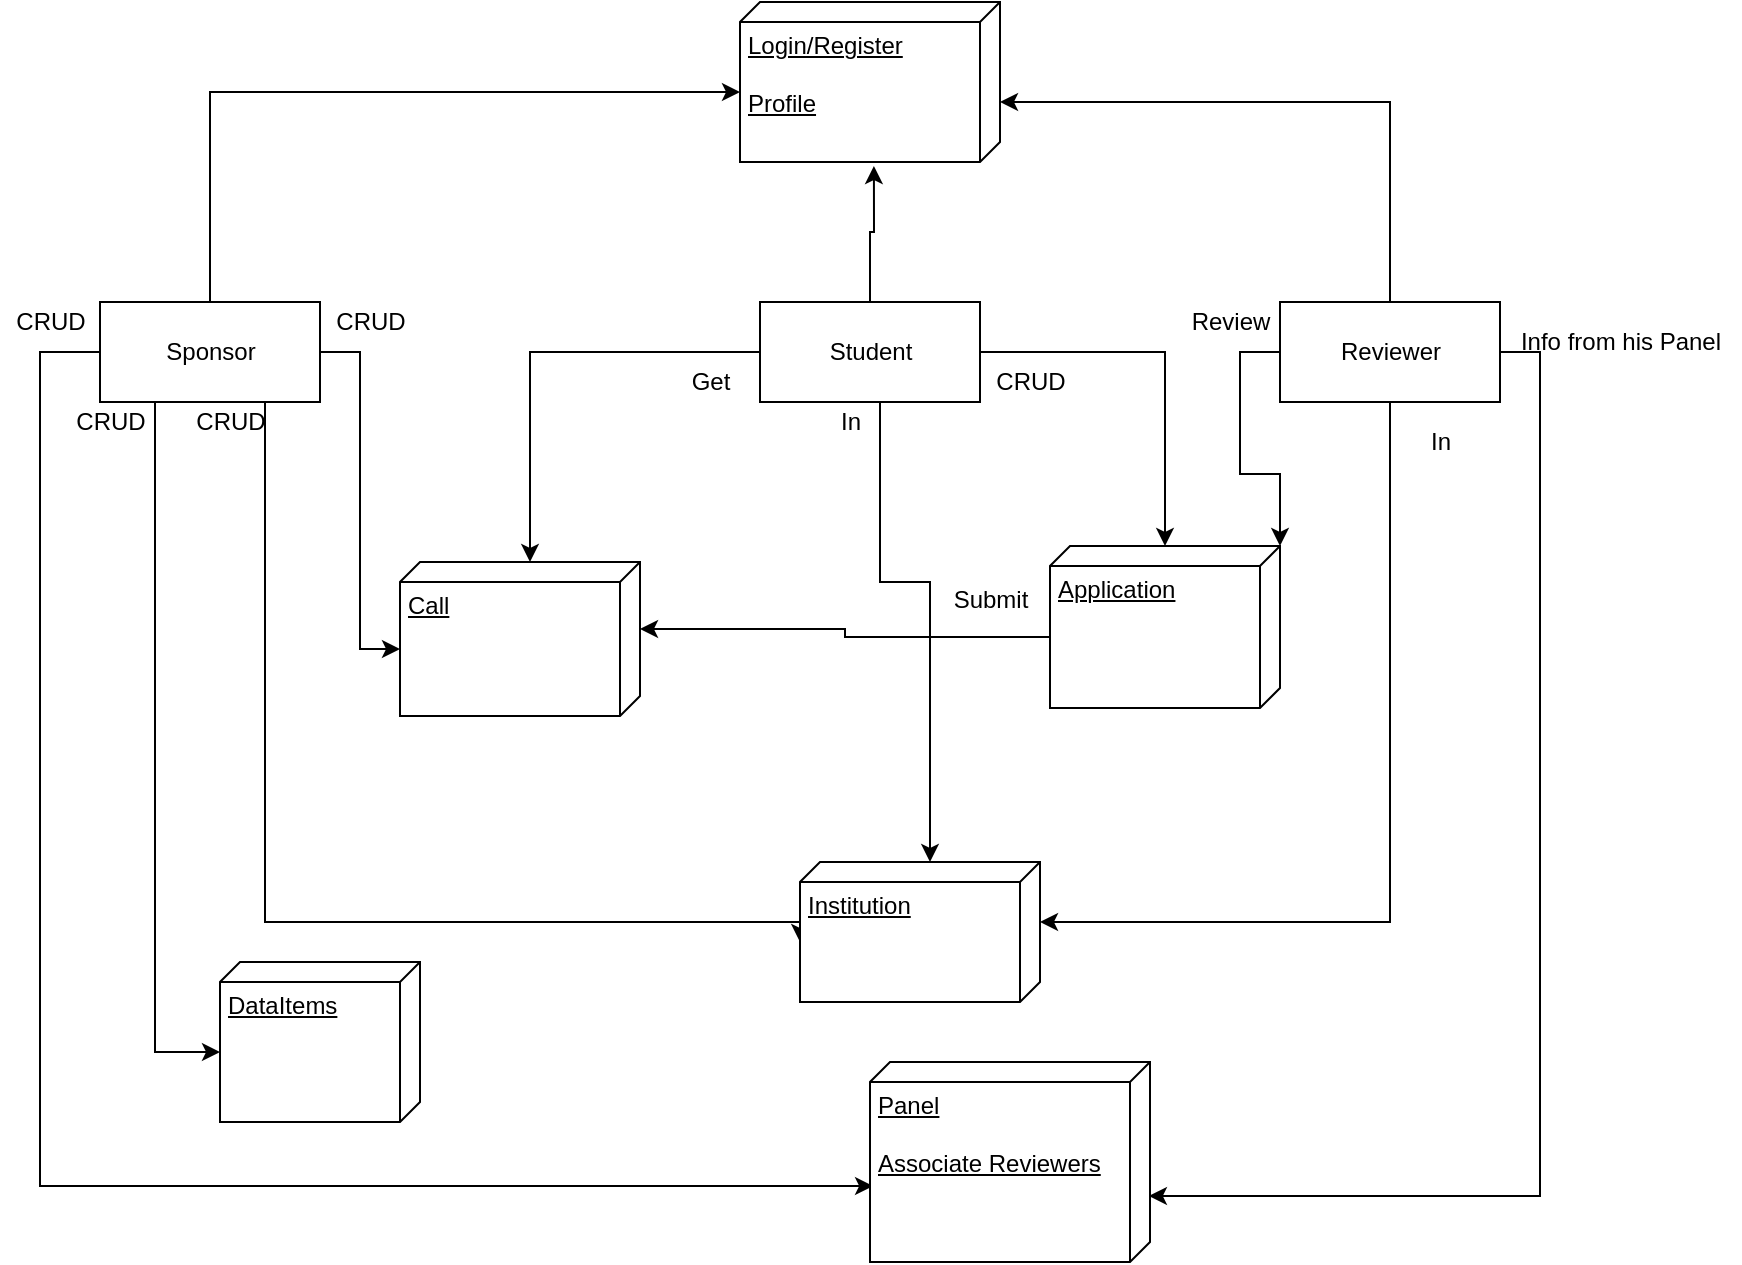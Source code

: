 <mxfile version="13.9.8" type="device"><diagram name="Page-1" id="e7e014a7-5840-1c2e-5031-d8a46d1fe8dd"><mxGraphModel dx="1422" dy="762" grid="1" gridSize="10" guides="1" tooltips="1" connect="1" arrows="1" fold="1" page="1" pageScale="1" pageWidth="1169" pageHeight="826" background="#ffffff" math="0" shadow="0"><root><mxCell id="0"/><mxCell id="1" parent="0"/><mxCell id="QLsMvcWODWIZXysSxIDc-54" style="edgeStyle=orthogonalEdgeStyle;rounded=0;orthogonalLoop=1;jettySize=auto;html=1;exitX=1;exitY=0.5;exitDx=0;exitDy=0;entryX=0;entryY=0;entryDx=43.5;entryDy=120;entryPerimeter=0;" edge="1" parent="1" source="QLsMvcWODWIZXysSxIDc-42" target="QLsMvcWODWIZXysSxIDc-48"><mxGeometry relative="1" as="geometry"/></mxCell><mxCell id="QLsMvcWODWIZXysSxIDc-64" style="edgeStyle=orthogonalEdgeStyle;rounded=0;orthogonalLoop=1;jettySize=auto;html=1;exitX=0.5;exitY=0;exitDx=0;exitDy=0;entryX=0;entryY=0;entryDx=45;entryDy=130;entryPerimeter=0;" edge="1" parent="1" source="QLsMvcWODWIZXysSxIDc-42" target="QLsMvcWODWIZXysSxIDc-62"><mxGeometry relative="1" as="geometry"/></mxCell><mxCell id="QLsMvcWODWIZXysSxIDc-67" style="edgeStyle=orthogonalEdgeStyle;rounded=0;orthogonalLoop=1;jettySize=auto;html=1;exitX=0;exitY=0.5;exitDx=0;exitDy=0;entryX=0.62;entryY=0.989;entryDx=0;entryDy=0;entryPerimeter=0;" edge="1" parent="1" source="QLsMvcWODWIZXysSxIDc-42" target="QLsMvcWODWIZXysSxIDc-66"><mxGeometry relative="1" as="geometry"><Array as="points"><mxPoint x="140" y="235"/><mxPoint x="140" y="652"/></Array></mxGeometry></mxCell><mxCell id="QLsMvcWODWIZXysSxIDc-72" style="edgeStyle=orthogonalEdgeStyle;rounded=0;orthogonalLoop=1;jettySize=auto;html=1;exitX=0.25;exitY=1;exitDx=0;exitDy=0;entryX=0;entryY=0;entryDx=45;entryDy=100;entryPerimeter=0;" edge="1" parent="1" source="QLsMvcWODWIZXysSxIDc-42" target="QLsMvcWODWIZXysSxIDc-71"><mxGeometry relative="1" as="geometry"/></mxCell><mxCell id="QLsMvcWODWIZXysSxIDc-82" style="edgeStyle=orthogonalEdgeStyle;rounded=0;orthogonalLoop=1;jettySize=auto;html=1;exitX=0.75;exitY=1;exitDx=0;exitDy=0;entryX=0;entryY=0;entryDx=40;entryDy=120;entryPerimeter=0;" edge="1" parent="1" source="QLsMvcWODWIZXysSxIDc-42" target="QLsMvcWODWIZXysSxIDc-74"><mxGeometry relative="1" as="geometry"><Array as="points"><mxPoint x="253" y="520"/><mxPoint x="520" y="520"/></Array></mxGeometry></mxCell><mxCell id="QLsMvcWODWIZXysSxIDc-42" value="Sponsor" style="html=1;" vertex="1" parent="1"><mxGeometry x="170" y="210" width="110" height="50" as="geometry"/></mxCell><mxCell id="QLsMvcWODWIZXysSxIDc-51" style="edgeStyle=orthogonalEdgeStyle;rounded=0;orthogonalLoop=1;jettySize=auto;html=1;exitX=0;exitY=0.5;exitDx=0;exitDy=0;entryX=0;entryY=0;entryDx=0;entryDy=55;entryPerimeter=0;" edge="1" parent="1" source="QLsMvcWODWIZXysSxIDc-43" target="QLsMvcWODWIZXysSxIDc-48"><mxGeometry relative="1" as="geometry"/></mxCell><mxCell id="QLsMvcWODWIZXysSxIDc-56" style="edgeStyle=orthogonalEdgeStyle;rounded=0;orthogonalLoop=1;jettySize=auto;html=1;exitX=1;exitY=0.5;exitDx=0;exitDy=0;" edge="1" parent="1" source="QLsMvcWODWIZXysSxIDc-43" target="QLsMvcWODWIZXysSxIDc-55"><mxGeometry relative="1" as="geometry"/></mxCell><mxCell id="QLsMvcWODWIZXysSxIDc-63" style="edgeStyle=orthogonalEdgeStyle;rounded=0;orthogonalLoop=1;jettySize=auto;html=1;exitX=0.5;exitY=0;exitDx=0;exitDy=0;entryX=1.025;entryY=0.485;entryDx=0;entryDy=0;entryPerimeter=0;" edge="1" parent="1" source="QLsMvcWODWIZXysSxIDc-43" target="QLsMvcWODWIZXysSxIDc-62"><mxGeometry relative="1" as="geometry"/></mxCell><mxCell id="QLsMvcWODWIZXysSxIDc-77" style="edgeStyle=orthogonalEdgeStyle;rounded=0;orthogonalLoop=1;jettySize=auto;html=1;exitX=0.5;exitY=1;exitDx=0;exitDy=0;entryX=0;entryY=0;entryDx=0;entryDy=55;entryPerimeter=0;" edge="1" parent="1" source="QLsMvcWODWIZXysSxIDc-43" target="QLsMvcWODWIZXysSxIDc-74"><mxGeometry relative="1" as="geometry"><Array as="points"><mxPoint x="560" y="260"/><mxPoint x="560" y="350"/><mxPoint x="585" y="350"/></Array></mxGeometry></mxCell><mxCell id="QLsMvcWODWIZXysSxIDc-43" value="Student" style="html=1;" vertex="1" parent="1"><mxGeometry x="500" y="210" width="110" height="50" as="geometry"/></mxCell><mxCell id="QLsMvcWODWIZXysSxIDc-60" style="edgeStyle=orthogonalEdgeStyle;rounded=0;orthogonalLoop=1;jettySize=auto;html=1;exitX=0;exitY=0.5;exitDx=0;exitDy=0;entryX=0;entryY=0;entryDx=0;entryDy=0;entryPerimeter=0;" edge="1" parent="1" source="QLsMvcWODWIZXysSxIDc-44" target="QLsMvcWODWIZXysSxIDc-55"><mxGeometry relative="1" as="geometry"/></mxCell><mxCell id="QLsMvcWODWIZXysSxIDc-65" style="edgeStyle=orthogonalEdgeStyle;rounded=0;orthogonalLoop=1;jettySize=auto;html=1;exitX=0.5;exitY=0;exitDx=0;exitDy=0;entryX=0.625;entryY=0;entryDx=0;entryDy=0;entryPerimeter=0;" edge="1" parent="1" source="QLsMvcWODWIZXysSxIDc-44" target="QLsMvcWODWIZXysSxIDc-62"><mxGeometry relative="1" as="geometry"/></mxCell><mxCell id="QLsMvcWODWIZXysSxIDc-68" style="edgeStyle=orthogonalEdgeStyle;rounded=0;orthogonalLoop=1;jettySize=auto;html=1;exitX=1;exitY=0.5;exitDx=0;exitDy=0;entryX=0.67;entryY=0.004;entryDx=0;entryDy=0;entryPerimeter=0;" edge="1" parent="1" source="QLsMvcWODWIZXysSxIDc-44" target="QLsMvcWODWIZXysSxIDc-66"><mxGeometry relative="1" as="geometry"/></mxCell><mxCell id="QLsMvcWODWIZXysSxIDc-76" style="edgeStyle=orthogonalEdgeStyle;rounded=0;orthogonalLoop=1;jettySize=auto;html=1;exitX=0.5;exitY=1;exitDx=0;exitDy=0;entryX=0;entryY=0;entryDx=30;entryDy=0;entryPerimeter=0;" edge="1" parent="1" source="QLsMvcWODWIZXysSxIDc-44" target="QLsMvcWODWIZXysSxIDc-74"><mxGeometry relative="1" as="geometry"/></mxCell><mxCell id="QLsMvcWODWIZXysSxIDc-44" value="Reviewer" style="html=1;" vertex="1" parent="1"><mxGeometry x="760" y="210" width="110" height="50" as="geometry"/></mxCell><mxCell id="QLsMvcWODWIZXysSxIDc-48" value="Call&lt;br&gt;" style="verticalAlign=top;align=left;spacingTop=8;spacingLeft=2;spacingRight=12;shape=cube;size=10;direction=south;fontStyle=4;html=1;" vertex="1" parent="1"><mxGeometry x="320" y="340" width="120" height="77" as="geometry"/></mxCell><mxCell id="QLsMvcWODWIZXysSxIDc-50" value="CRUD" style="text;html=1;align=center;verticalAlign=middle;resizable=0;points=[];autosize=1;" vertex="1" parent="1"><mxGeometry x="280" y="210" width="50" height="20" as="geometry"/></mxCell><mxCell id="QLsMvcWODWIZXysSxIDc-52" value="Get" style="text;html=1;align=center;verticalAlign=middle;resizable=0;points=[];autosize=1;" vertex="1" parent="1"><mxGeometry x="460" y="240" width="30" height="20" as="geometry"/></mxCell><mxCell id="QLsMvcWODWIZXysSxIDc-57" style="edgeStyle=orthogonalEdgeStyle;rounded=0;orthogonalLoop=1;jettySize=auto;html=1;exitX=0;exitY=0;exitDx=45.5;exitDy=115;exitPerimeter=0;entryX=0;entryY=0;entryDx=33.5;entryDy=0;entryPerimeter=0;" edge="1" parent="1" source="QLsMvcWODWIZXysSxIDc-55" target="QLsMvcWODWIZXysSxIDc-48"><mxGeometry relative="1" as="geometry"/></mxCell><mxCell id="QLsMvcWODWIZXysSxIDc-55" value="Application&lt;br&gt;" style="verticalAlign=top;align=left;spacingTop=8;spacingLeft=2;spacingRight=12;shape=cube;size=10;direction=south;fontStyle=4;html=1;" vertex="1" parent="1"><mxGeometry x="645" y="332" width="115" height="81" as="geometry"/></mxCell><mxCell id="QLsMvcWODWIZXysSxIDc-58" value="Submit" style="text;html=1;align=center;verticalAlign=middle;resizable=0;points=[];autosize=1;" vertex="1" parent="1"><mxGeometry x="590" y="349" width="50" height="20" as="geometry"/></mxCell><mxCell id="QLsMvcWODWIZXysSxIDc-59" value="CRUD" style="text;html=1;align=center;verticalAlign=middle;resizable=0;points=[];autosize=1;" vertex="1" parent="1"><mxGeometry x="610" y="240" width="50" height="20" as="geometry"/></mxCell><mxCell id="QLsMvcWODWIZXysSxIDc-61" value="Review" style="text;html=1;align=center;verticalAlign=middle;resizable=0;points=[];autosize=1;" vertex="1" parent="1"><mxGeometry x="710" y="210" width="50" height="20" as="geometry"/></mxCell><mxCell id="QLsMvcWODWIZXysSxIDc-62" value="&lt;span style=&quot;text-align: center&quot;&gt;Login/Register&lt;br&gt;&lt;br&gt;Profile&lt;br&gt;&lt;/span&gt;" style="verticalAlign=top;align=left;spacingTop=8;spacingLeft=2;spacingRight=12;shape=cube;size=10;direction=south;fontStyle=4;html=1;" vertex="1" parent="1"><mxGeometry x="490" y="60" width="130" height="80" as="geometry"/></mxCell><mxCell id="QLsMvcWODWIZXysSxIDc-66" value="Panel&lt;br&gt;&lt;br&gt;Associate Reviewers" style="verticalAlign=top;align=left;spacingTop=8;spacingLeft=2;spacingRight=12;shape=cube;size=10;direction=south;fontStyle=4;html=1;" vertex="1" parent="1"><mxGeometry x="555" y="590" width="140" height="100" as="geometry"/></mxCell><mxCell id="QLsMvcWODWIZXysSxIDc-69" value="Info from his Panel" style="text;html=1;align=center;verticalAlign=middle;resizable=0;points=[];autosize=1;" vertex="1" parent="1"><mxGeometry x="870" y="220" width="120" height="20" as="geometry"/></mxCell><mxCell id="QLsMvcWODWIZXysSxIDc-70" value="CRUD" style="text;html=1;align=center;verticalAlign=middle;resizable=0;points=[];autosize=1;" vertex="1" parent="1"><mxGeometry x="120" y="210" width="50" height="20" as="geometry"/></mxCell><mxCell id="QLsMvcWODWIZXysSxIDc-71" value="DataItems" style="verticalAlign=top;align=left;spacingTop=8;spacingLeft=2;spacingRight=12;shape=cube;size=10;direction=south;fontStyle=4;html=1;" vertex="1" parent="1"><mxGeometry x="230" y="540" width="100" height="80" as="geometry"/></mxCell><mxCell id="QLsMvcWODWIZXysSxIDc-73" value="CRUD" style="text;html=1;align=center;verticalAlign=middle;resizable=0;points=[];autosize=1;" vertex="1" parent="1"><mxGeometry x="150" y="260" width="50" height="20" as="geometry"/></mxCell><mxCell id="QLsMvcWODWIZXysSxIDc-74" value="Institution&lt;br&gt;" style="verticalAlign=top;align=left;spacingTop=8;spacingLeft=2;spacingRight=12;shape=cube;size=10;direction=south;fontStyle=4;html=1;" vertex="1" parent="1"><mxGeometry x="520" y="490" width="120" height="70" as="geometry"/></mxCell><mxCell id="QLsMvcWODWIZXysSxIDc-80" value="In" style="text;html=1;align=center;verticalAlign=middle;resizable=0;points=[];autosize=1;" vertex="1" parent="1"><mxGeometry x="530" y="260" width="30" height="20" as="geometry"/></mxCell><mxCell id="QLsMvcWODWIZXysSxIDc-81" value="In" style="text;html=1;align=center;verticalAlign=middle;resizable=0;points=[];autosize=1;" vertex="1" parent="1"><mxGeometry x="825" y="270" width="30" height="20" as="geometry"/></mxCell><mxCell id="QLsMvcWODWIZXysSxIDc-83" value="CRUD" style="text;html=1;align=center;verticalAlign=middle;resizable=0;points=[];autosize=1;" vertex="1" parent="1"><mxGeometry x="210" y="260" width="50" height="20" as="geometry"/></mxCell></root></mxGraphModel></diagram></mxfile>